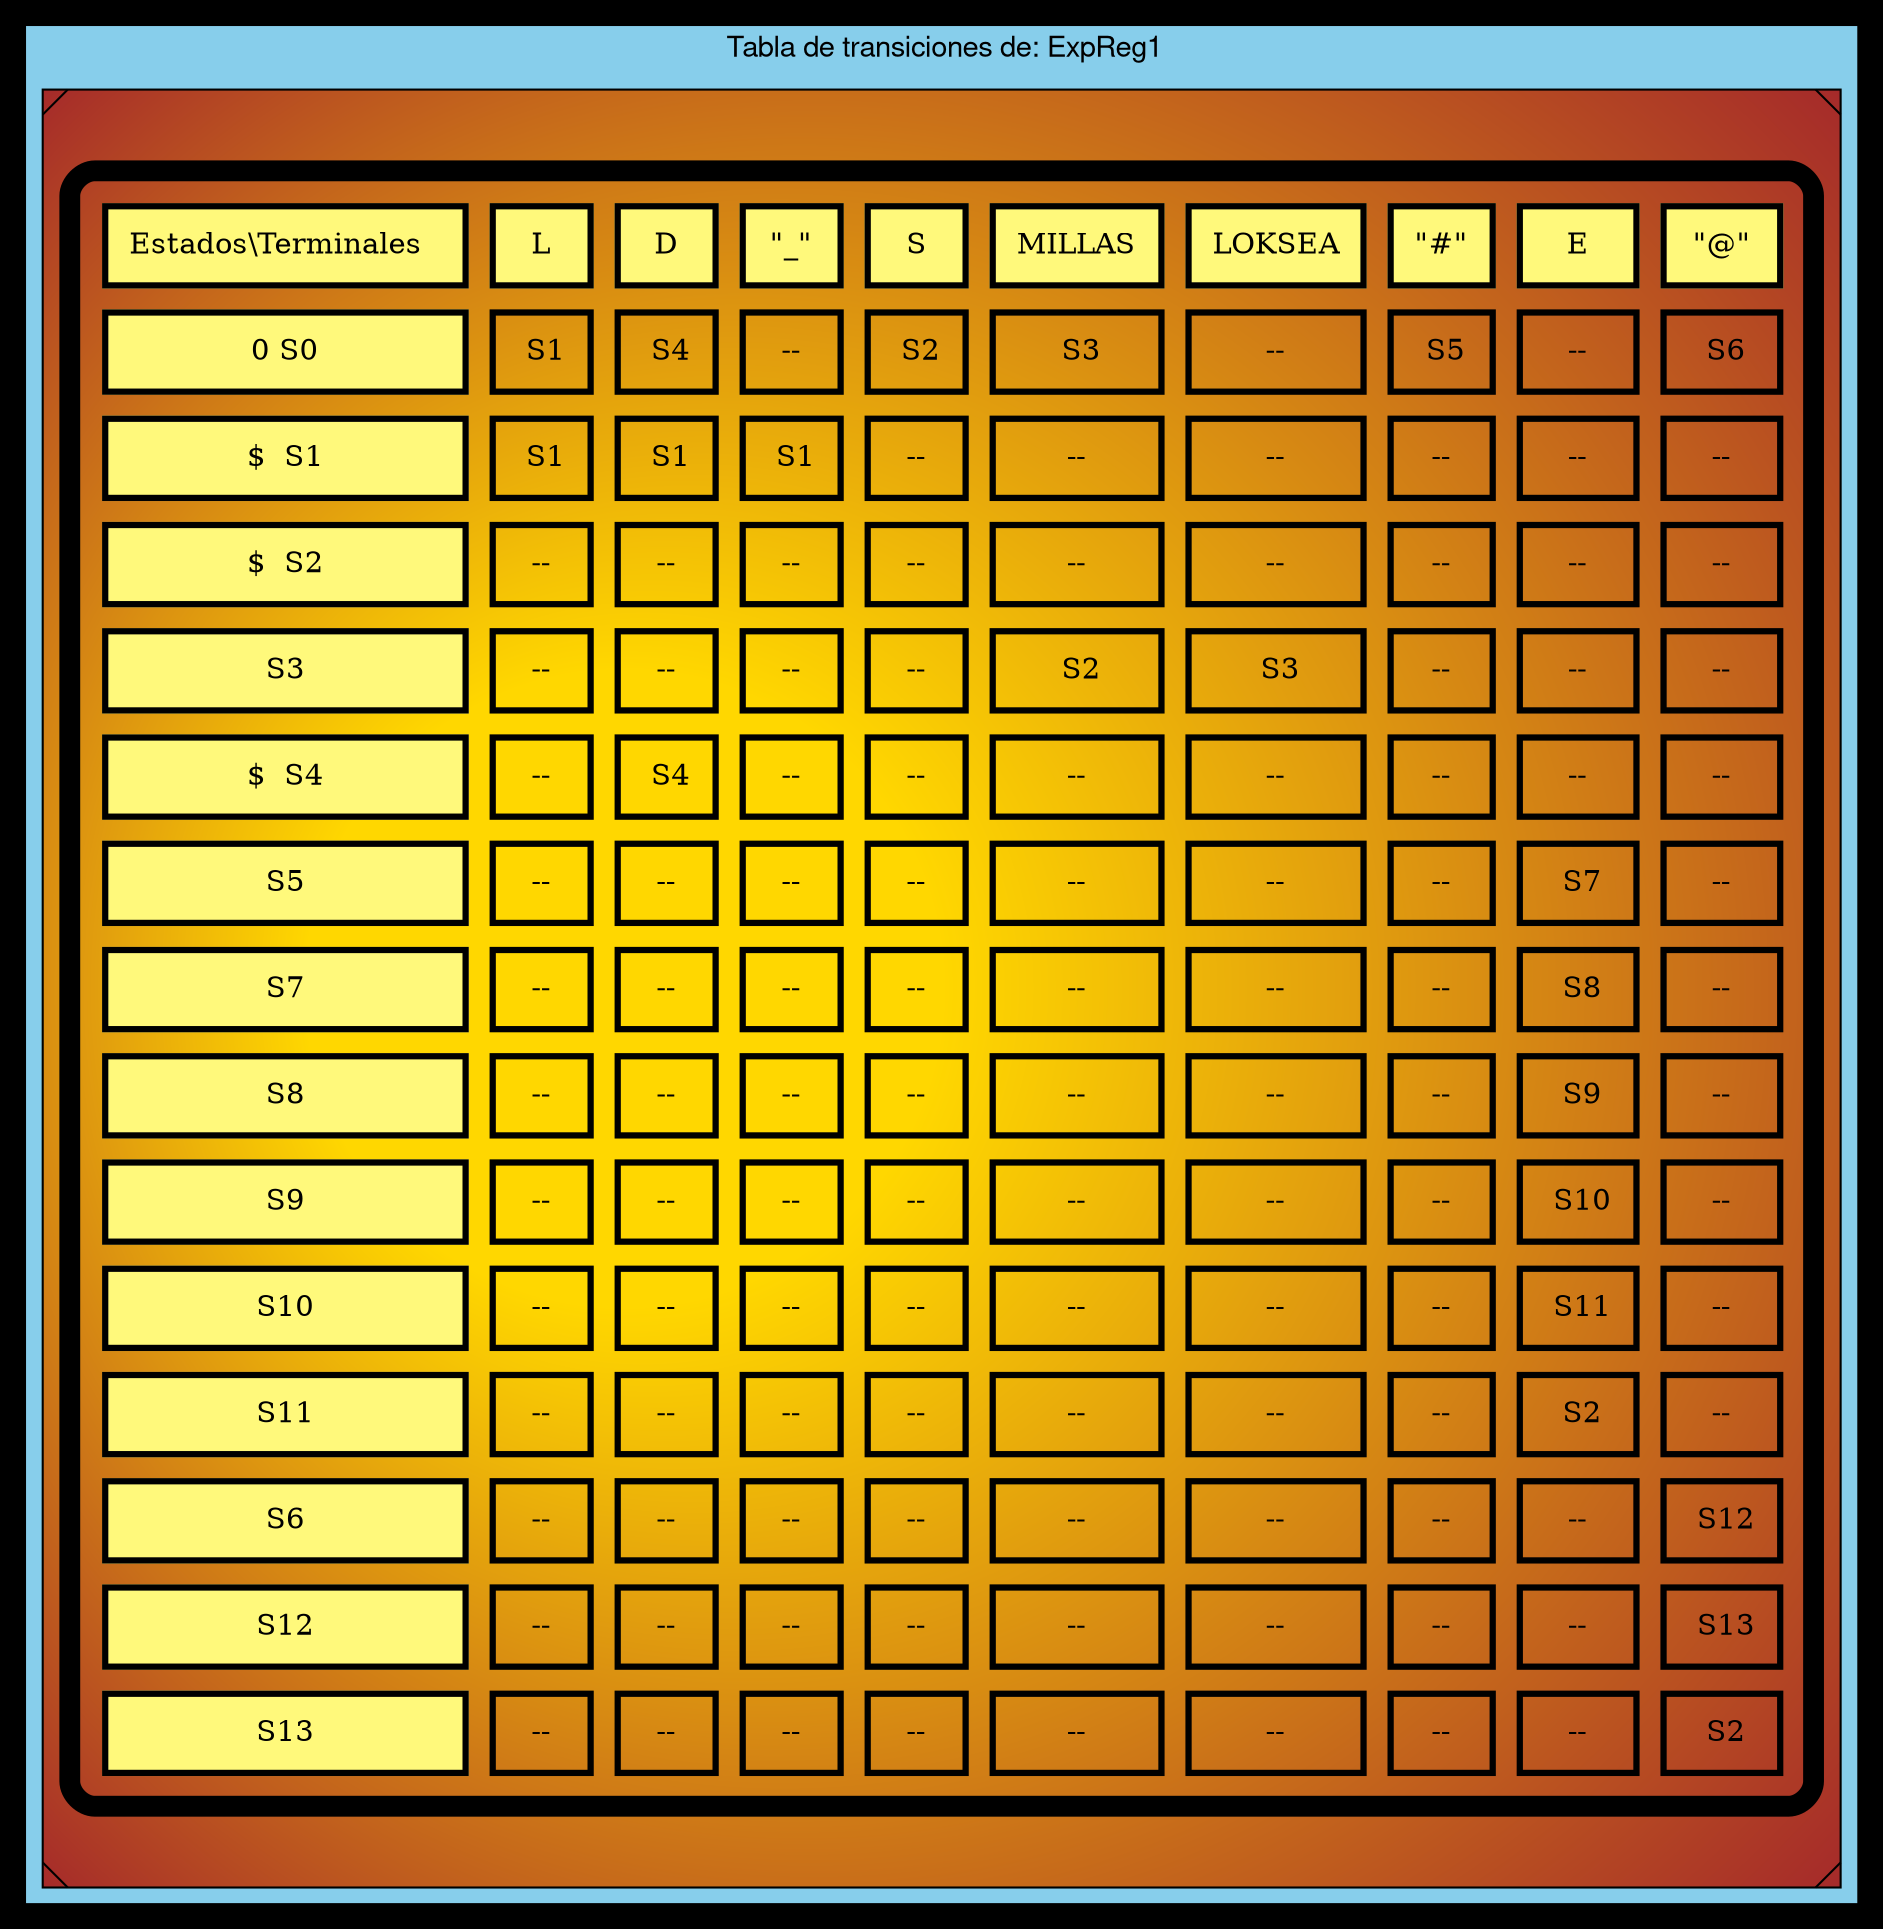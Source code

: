 digraph G { bgcolor="black"
   fontname="Helvetica,Arial,sans-serif"
  edge [fontname="Helvetica,Arial,sans-serif"]
  subgraph cluster1 {fillcolor="skyblue" style="filled"
  node [shape=Msquare fillcolor="gold:brown" style="radial" gradientangle=180]
  label = " Tabla de transiciones de: ExpReg1"
  a0 [label=<  
  <TABLE border="10" cellspacing="10" cellpadding="10" style="rounded" gradientangle="315">
  <TR>
      <TD border="3" bgcolor="#FFF97B">Estados\Terminales  </TD>
      <TD border="3" bgcolor="#FFF97B">L</TD>
      <TD border="3" bgcolor="#FFF97B">D</TD>
      <TD border="3" bgcolor="#FFF97B">"_"</TD>
      <TD border="3" bgcolor="#FFF97B">S</TD>
      <TD border="3" bgcolor="#FFF97B">MILLAS</TD>
      <TD border="3" bgcolor="#FFF97B">LOKSEA</TD>
      <TD border="3" bgcolor="#FFF97B">"#"</TD>
      <TD border="3" bgcolor="#FFF97B">E</TD>
      <TD border="3" bgcolor="#FFF97B">"@"</TD>
  </TR>
  <TR>
      <TD border="3" bgcolor="#FFF97B">0 S0</TD>
      <TD border="3" > S1</TD>
      <TD border="3" > S4</TD>
      <TD border="3" > -- </TD>
      <TD border="3" > S2</TD>
      <TD border="3" > S3</TD>
      <TD border="3" > -- </TD>
      <TD border="3" > S5</TD>
      <TD border="3" > -- </TD>
      <TD border="3" > S6</TD>
  </TR>
  <TR>
      <TD border="3" bgcolor="#FFF97B">$  S1</TD>
      <TD border="3" > S1</TD>
      <TD border="3" > S1</TD>
      <TD border="3" > S1</TD>
      <TD border="3" > -- </TD>
      <TD border="3" > -- </TD>
      <TD border="3" > -- </TD>
      <TD border="3" > -- </TD>
      <TD border="3" > -- </TD>
      <TD border="3" > -- </TD>
  </TR>
  <TR>
      <TD border="3" bgcolor="#FFF97B">$  S2</TD>
      <TD border="3" > -- </TD>
      <TD border="3" > -- </TD>
      <TD border="3" > -- </TD>
      <TD border="3" > -- </TD>
      <TD border="3" > -- </TD>
      <TD border="3" > -- </TD>
      <TD border="3" > -- </TD>
      <TD border="3" > -- </TD>
      <TD border="3" > -- </TD>
  </TR>
  <TR>
      <TD border="3" bgcolor="#FFF97B">S3</TD>
      <TD border="3" > -- </TD>
      <TD border="3" > -- </TD>
      <TD border="3" > -- </TD>
      <TD border="3" > -- </TD>
      <TD border="3" > S2</TD>
      <TD border="3" > S3</TD>
      <TD border="3" > -- </TD>
      <TD border="3" > -- </TD>
      <TD border="3" > -- </TD>
  </TR>
  <TR>
      <TD border="3" bgcolor="#FFF97B">$  S4</TD>
      <TD border="3" > -- </TD>
      <TD border="3" > S4</TD>
      <TD border="3" > -- </TD>
      <TD border="3" > -- </TD>
      <TD border="3" > -- </TD>
      <TD border="3" > -- </TD>
      <TD border="3" > -- </TD>
      <TD border="3" > -- </TD>
      <TD border="3" > -- </TD>
  </TR>
  <TR>
      <TD border="3" bgcolor="#FFF97B">S5</TD>
      <TD border="3" > -- </TD>
      <TD border="3" > -- </TD>
      <TD border="3" > -- </TD>
      <TD border="3" > -- </TD>
      <TD border="3" > -- </TD>
      <TD border="3" > -- </TD>
      <TD border="3" > -- </TD>
      <TD border="3" > S7</TD>
      <TD border="3" > -- </TD>
  </TR>
  <TR>
      <TD border="3" bgcolor="#FFF97B">S7</TD>
      <TD border="3" > -- </TD>
      <TD border="3" > -- </TD>
      <TD border="3" > -- </TD>
      <TD border="3" > -- </TD>
      <TD border="3" > -- </TD>
      <TD border="3" > -- </TD>
      <TD border="3" > -- </TD>
      <TD border="3" > S8</TD>
      <TD border="3" > -- </TD>
  </TR>
  <TR>
      <TD border="3" bgcolor="#FFF97B">S8</TD>
      <TD border="3" > -- </TD>
      <TD border="3" > -- </TD>
      <TD border="3" > -- </TD>
      <TD border="3" > -- </TD>
      <TD border="3" > -- </TD>
      <TD border="3" > -- </TD>
      <TD border="3" > -- </TD>
      <TD border="3" > S9</TD>
      <TD border="3" > -- </TD>
  </TR>
  <TR>
      <TD border="3" bgcolor="#FFF97B">S9</TD>
      <TD border="3" > -- </TD>
      <TD border="3" > -- </TD>
      <TD border="3" > -- </TD>
      <TD border="3" > -- </TD>
      <TD border="3" > -- </TD>
      <TD border="3" > -- </TD>
      <TD border="3" > -- </TD>
      <TD border="3" > S10</TD>
      <TD border="3" > -- </TD>
  </TR>
  <TR>
      <TD border="3" bgcolor="#FFF97B">S10</TD>
      <TD border="3" > -- </TD>
      <TD border="3" > -- </TD>
      <TD border="3" > -- </TD>
      <TD border="3" > -- </TD>
      <TD border="3" > -- </TD>
      <TD border="3" > -- </TD>
      <TD border="3" > -- </TD>
      <TD border="3" > S11</TD>
      <TD border="3" > -- </TD>
  </TR>
  <TR>
      <TD border="3" bgcolor="#FFF97B">S11</TD>
      <TD border="3" > -- </TD>
      <TD border="3" > -- </TD>
      <TD border="3" > -- </TD>
      <TD border="3" > -- </TD>
      <TD border="3" > -- </TD>
      <TD border="3" > -- </TD>
      <TD border="3" > -- </TD>
      <TD border="3" > S2</TD>
      <TD border="3" > -- </TD>
  </TR>
  <TR>
      <TD border="3" bgcolor="#FFF97B">S6</TD>
      <TD border="3" > -- </TD>
      <TD border="3" > -- </TD>
      <TD border="3" > -- </TD>
      <TD border="3" > -- </TD>
      <TD border="3" > -- </TD>
      <TD border="3" > -- </TD>
      <TD border="3" > -- </TD>
      <TD border="3" > -- </TD>
      <TD border="3" > S12</TD>
  </TR>
  <TR>
      <TD border="3" bgcolor="#FFF97B">S12</TD>
      <TD border="3" > -- </TD>
      <TD border="3" > -- </TD>
      <TD border="3" > -- </TD>
      <TD border="3" > -- </TD>
      <TD border="3" > -- </TD>
      <TD border="3" > -- </TD>
      <TD border="3" > -- </TD>
      <TD border="3" > -- </TD>
      <TD border="3" > S13</TD>
  </TR>
  <TR>
      <TD border="3" bgcolor="#FFF97B">S13</TD>
      <TD border="3" > -- </TD>
      <TD border="3" > -- </TD>
      <TD border="3" > -- </TD>
      <TD border="3" > -- </TD>
      <TD border="3" > -- </TD>
      <TD border="3" > -- </TD>
      <TD border="3" > -- </TD>
      <TD border="3" > -- </TD>
      <TD border="3" > S2</TD>
  </TR>

</TABLE>>];}}
